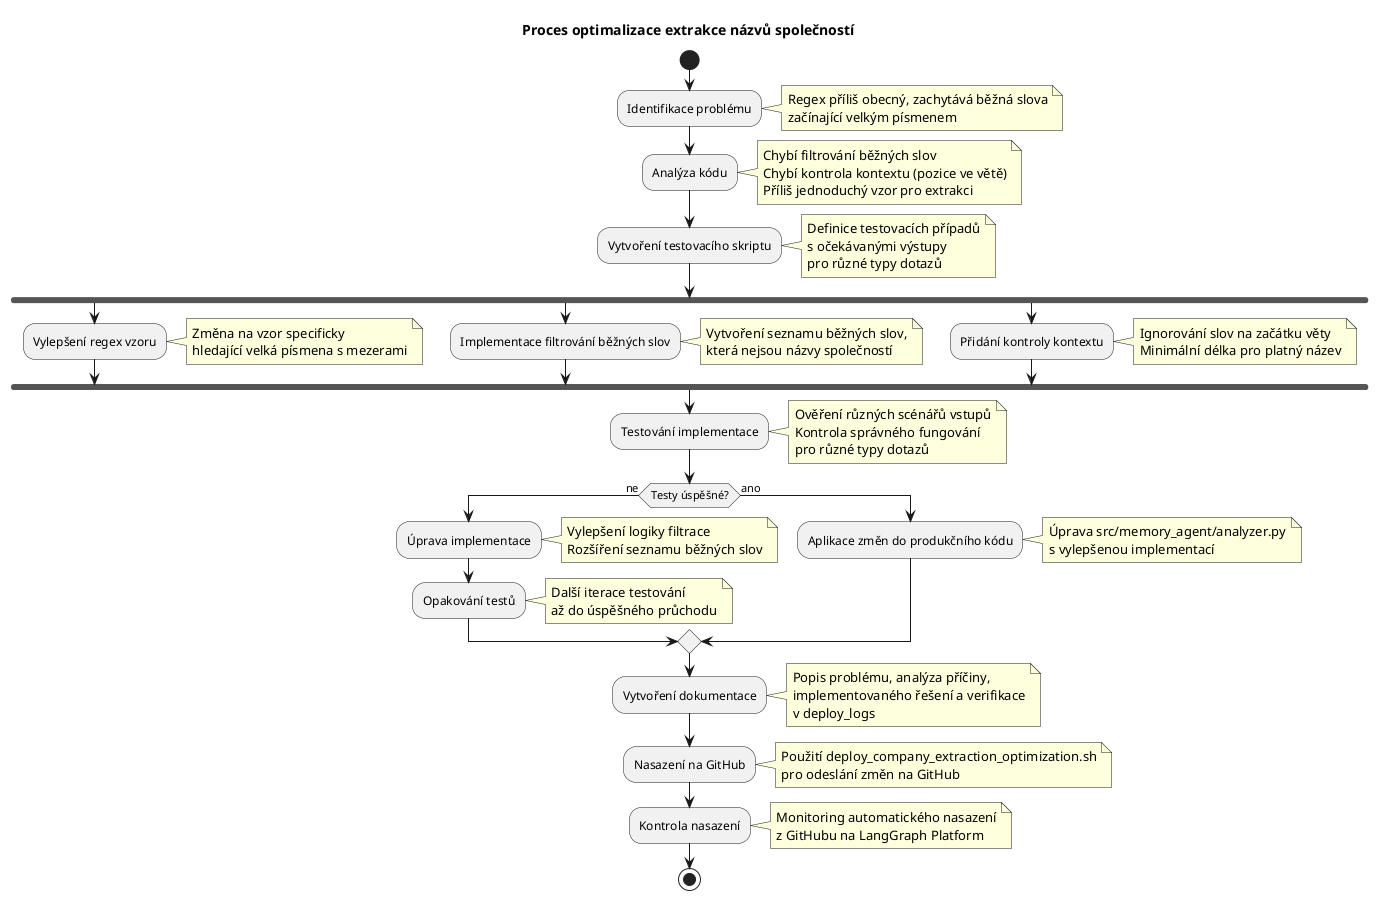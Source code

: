 @startuml "Optimalizace-extrakce-nazvu-spolecnosti"
' Diagram workflow procesu optimalizace extrakce názvů společností

title Proces optimalizace extrakce názvů společností

start

:Identifikace problému;
note right
  Regex příliš obecný, zachytává běžná slova
  začínající velkým písmenem
end note

:Analýza kódu;
note right
  Chybí filtrování běžných slov
  Chybí kontrola kontextu (pozice ve větě)
  Příliš jednoduchý vzor pro extrakci
end note

:Vytvoření testovacího skriptu;
note right
  Definice testovacích případů
  s očekávanými výstupy
  pro různé typy dotazů
end note

fork
  :Vylepšení regex vzoru;
  note right
    Změna na vzor specificky
    hledající velká písmena s mezerami
  end note
fork again
  :Implementace filtrování běžných slov;
  note right
    Vytvoření seznamu běžných slov,
    která nejsou názvy společností
  end note
fork again
  :Přidání kontroly kontextu;
  note right
    Ignorování slov na začátku věty
    Minimální délka pro platný název
  end note
end fork

:Testování implementace;
note right
  Ověření různých scénářů vstupů
  Kontrola správného fungování
  pro různé typy dotazů
end note

if (Testy úspěšné?) then (ne)
  :Úprava implementace;
  note right
    Vylepšení logiky filtrace
    Rozšíření seznamu běžných slov
  end note
  :Opakování testů;
  note right
    Další iterace testování
    až do úspěšného průchodu
  end note
else (ano)
  :Aplikace změn do produkčního kódu;
  note right
    Úprava src/memory_agent/analyzer.py
    s vylepšenou implementací
  end note
endif

:Vytvoření dokumentace;
note right
  Popis problému, analýza příčiny,
  implementovaného řešení a verifikace
  v deploy_logs
end note

:Nasazení na GitHub;
note right
  Použití deploy_company_extraction_optimization.sh
  pro odeslání změn na GitHub
end note

:Kontrola nasazení;
note right
  Monitoring automatického nasazení
  z GitHubu na LangGraph Platform
end note

stop
@enduml
